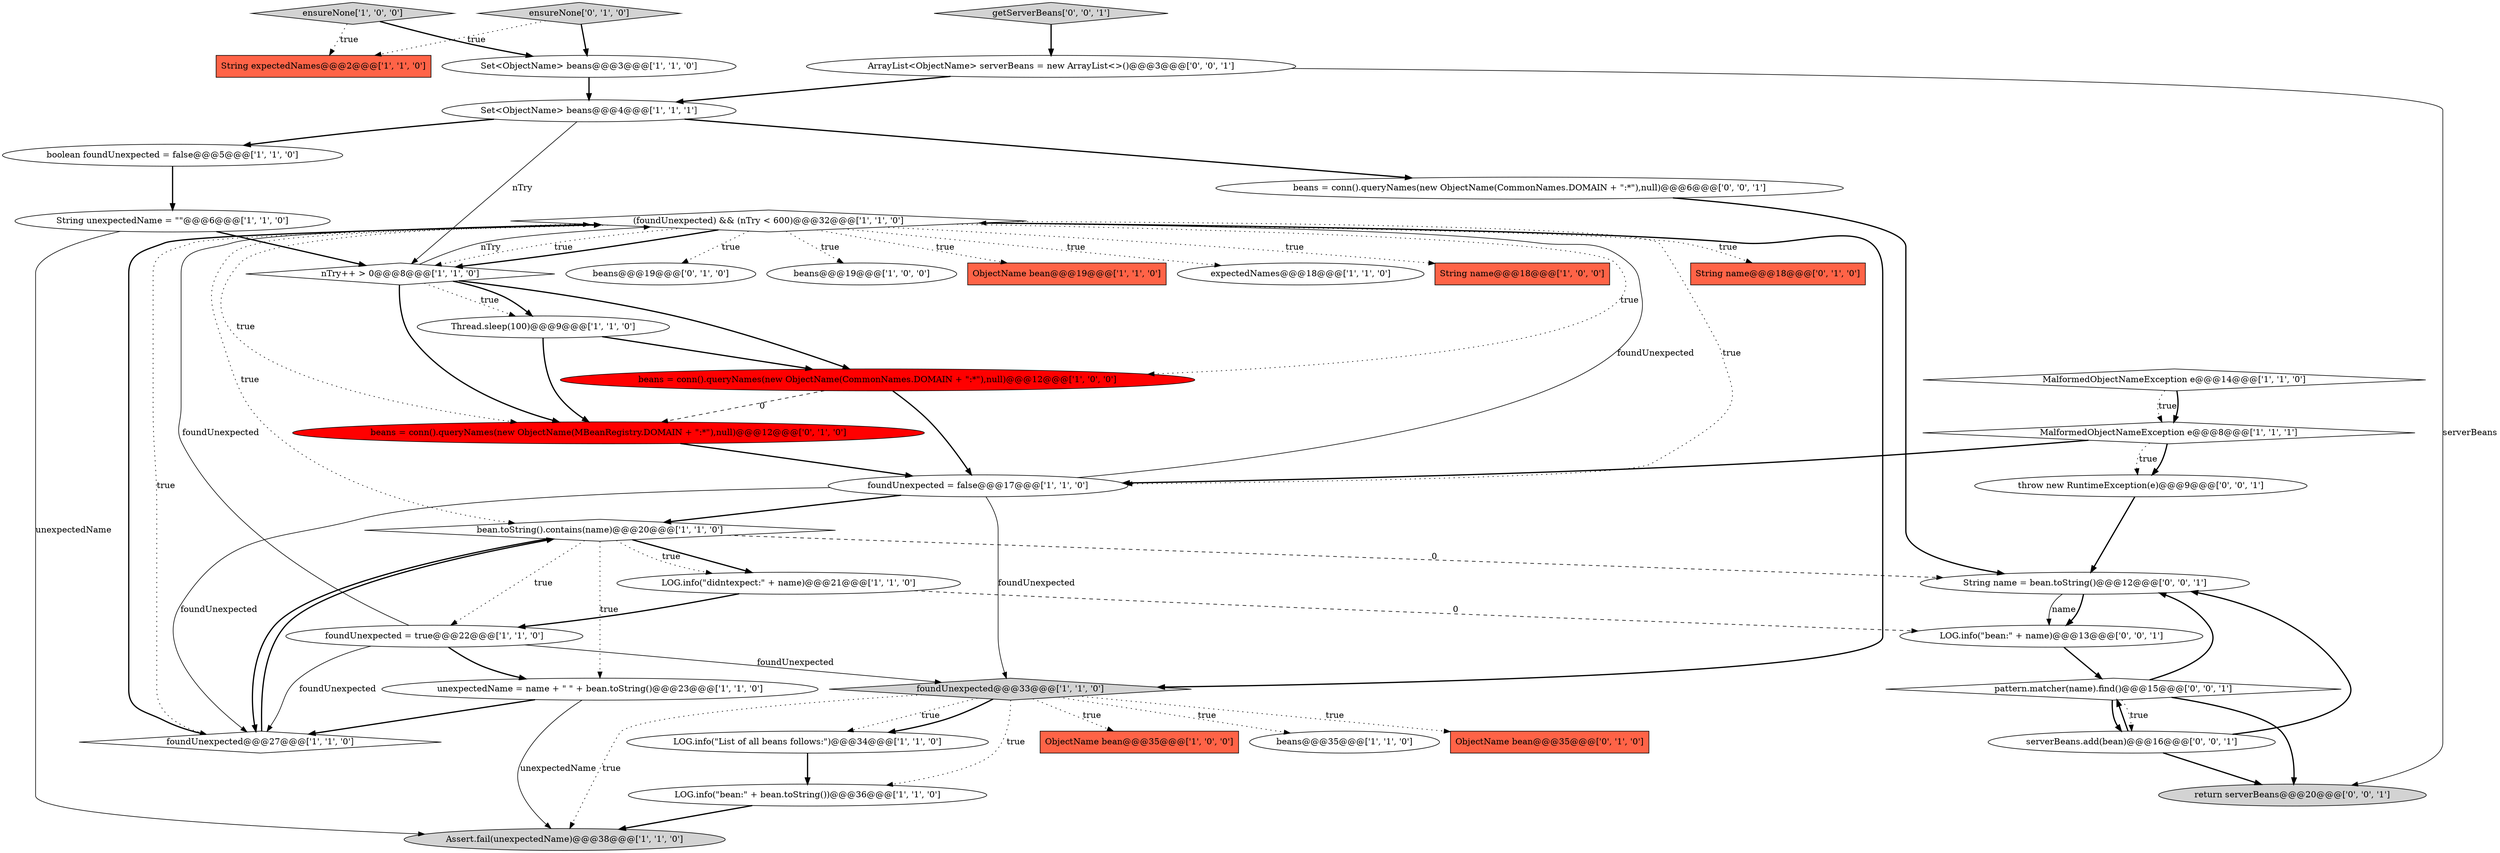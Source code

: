 digraph {
31 [style = filled, label = "String name@@@18@@@['0', '1', '0']", fillcolor = tomato, shape = box image = "AAA0AAABBB2BBB"];
2 [style = filled, label = "foundUnexpected@@@33@@@['1', '1', '0']", fillcolor = lightgray, shape = diamond image = "AAA0AAABBB1BBB"];
28 [style = filled, label = "beans@@@19@@@['0', '1', '0']", fillcolor = white, shape = ellipse image = "AAA0AAABBB2BBB"];
14 [style = filled, label = "foundUnexpected = false@@@17@@@['1', '1', '0']", fillcolor = white, shape = ellipse image = "AAA0AAABBB1BBB"];
12 [style = filled, label = "(foundUnexpected) && (nTry < 600)@@@32@@@['1', '1', '0']", fillcolor = white, shape = diamond image = "AAA0AAABBB1BBB"];
19 [style = filled, label = "foundUnexpected = true@@@22@@@['1', '1', '0']", fillcolor = white, shape = ellipse image = "AAA0AAABBB1BBB"];
3 [style = filled, label = "nTry++ > 0@@@8@@@['1', '1', '0']", fillcolor = white, shape = diamond image = "AAA0AAABBB1BBB"];
4 [style = filled, label = "beans@@@19@@@['1', '0', '0']", fillcolor = white, shape = ellipse image = "AAA0AAABBB1BBB"];
6 [style = filled, label = "foundUnexpected@@@27@@@['1', '1', '0']", fillcolor = white, shape = diamond image = "AAA0AAABBB1BBB"];
9 [style = filled, label = "beans = conn().queryNames(new ObjectName(CommonNames.DOMAIN + \":*\"),null)@@@12@@@['1', '0', '0']", fillcolor = red, shape = ellipse image = "AAA1AAABBB1BBB"];
27 [style = filled, label = "ObjectName bean@@@19@@@['1', '1', '0']", fillcolor = tomato, shape = box image = "AAA0AAABBB1BBB"];
36 [style = filled, label = "throw new RuntimeException(e)@@@9@@@['0', '0', '1']", fillcolor = white, shape = ellipse image = "AAA0AAABBB3BBB"];
20 [style = filled, label = "LOG.info(\"bean:\" + bean.toString())@@@36@@@['1', '1', '0']", fillcolor = white, shape = ellipse image = "AAA0AAABBB1BBB"];
5 [style = filled, label = "ObjectName bean@@@35@@@['1', '0', '0']", fillcolor = tomato, shape = box image = "AAA0AAABBB1BBB"];
26 [style = filled, label = "expectedNames@@@18@@@['1', '1', '0']", fillcolor = white, shape = ellipse image = "AAA0AAABBB1BBB"];
13 [style = filled, label = "Assert.fail(unexpectedName)@@@38@@@['1', '1', '0']", fillcolor = lightgray, shape = ellipse image = "AAA0AAABBB1BBB"];
39 [style = filled, label = "String name = bean.toString()@@@12@@@['0', '0', '1']", fillcolor = white, shape = ellipse image = "AAA0AAABBB3BBB"];
7 [style = filled, label = "LOG.info(\"List of all beans follows:\")@@@34@@@['1', '1', '0']", fillcolor = white, shape = ellipse image = "AAA0AAABBB1BBB"];
40 [style = filled, label = "LOG.info(\"bean:\" + name)@@@13@@@['0', '0', '1']", fillcolor = white, shape = ellipse image = "AAA0AAABBB3BBB"];
34 [style = filled, label = "pattern.matcher(name).find()@@@15@@@['0', '0', '1']", fillcolor = white, shape = diamond image = "AAA0AAABBB3BBB"];
10 [style = filled, label = "beans@@@35@@@['1', '1', '0']", fillcolor = white, shape = ellipse image = "AAA0AAABBB1BBB"];
41 [style = filled, label = "getServerBeans['0', '0', '1']", fillcolor = lightgray, shape = diamond image = "AAA0AAABBB3BBB"];
25 [style = filled, label = "Set<ObjectName> beans@@@3@@@['1', '1', '0']", fillcolor = white, shape = ellipse image = "AAA0AAABBB1BBB"];
11 [style = filled, label = "MalformedObjectNameException e@@@8@@@['1', '1', '1']", fillcolor = white, shape = diamond image = "AAA0AAABBB1BBB"];
24 [style = filled, label = "String expectedNames@@@2@@@['1', '1', '0']", fillcolor = tomato, shape = box image = "AAA0AAABBB1BBB"];
15 [style = filled, label = "unexpectedName = name + \" \" + bean.toString()@@@23@@@['1', '1', '0']", fillcolor = white, shape = ellipse image = "AAA0AAABBB1BBB"];
16 [style = filled, label = "boolean foundUnexpected = false@@@5@@@['1', '1', '0']", fillcolor = white, shape = ellipse image = "AAA0AAABBB1BBB"];
18 [style = filled, label = "Set<ObjectName> beans@@@4@@@['1', '1', '1']", fillcolor = white, shape = ellipse image = "AAA0AAABBB1BBB"];
29 [style = filled, label = "ObjectName bean@@@35@@@['0', '1', '0']", fillcolor = tomato, shape = box image = "AAA0AAABBB2BBB"];
33 [style = filled, label = "ArrayList<ObjectName> serverBeans = new ArrayList<>()@@@3@@@['0', '0', '1']", fillcolor = white, shape = ellipse image = "AAA0AAABBB3BBB"];
21 [style = filled, label = "Thread.sleep(100)@@@9@@@['1', '1', '0']", fillcolor = white, shape = ellipse image = "AAA0AAABBB1BBB"];
35 [style = filled, label = "serverBeans.add(bean)@@@16@@@['0', '0', '1']", fillcolor = white, shape = ellipse image = "AAA0AAABBB3BBB"];
37 [style = filled, label = "return serverBeans@@@20@@@['0', '0', '1']", fillcolor = lightgray, shape = ellipse image = "AAA0AAABBB3BBB"];
0 [style = filled, label = "ensureNone['1', '0', '0']", fillcolor = lightgray, shape = diamond image = "AAA0AAABBB1BBB"];
1 [style = filled, label = "MalformedObjectNameException e@@@14@@@['1', '1', '0']", fillcolor = white, shape = diamond image = "AAA0AAABBB1BBB"];
17 [style = filled, label = "LOG.info(\"didntexpect:\" + name)@@@21@@@['1', '1', '0']", fillcolor = white, shape = ellipse image = "AAA0AAABBB1BBB"];
22 [style = filled, label = "String name@@@18@@@['1', '0', '0']", fillcolor = tomato, shape = box image = "AAA0AAABBB1BBB"];
8 [style = filled, label = "String unexpectedName = \"\"@@@6@@@['1', '1', '0']", fillcolor = white, shape = ellipse image = "AAA0AAABBB1BBB"];
23 [style = filled, label = "bean.toString().contains(name)@@@20@@@['1', '1', '0']", fillcolor = white, shape = diamond image = "AAA0AAABBB1BBB"];
38 [style = filled, label = "beans = conn().queryNames(new ObjectName(CommonNames.DOMAIN + \":*\"),null)@@@6@@@['0', '0', '1']", fillcolor = white, shape = ellipse image = "AAA0AAABBB3BBB"];
32 [style = filled, label = "ensureNone['0', '1', '0']", fillcolor = lightgray, shape = diamond image = "AAA0AAABBB2BBB"];
30 [style = filled, label = "beans = conn().queryNames(new ObjectName(MBeanRegistry.DOMAIN + \":*\"),null)@@@12@@@['0', '1', '0']", fillcolor = red, shape = ellipse image = "AAA1AAABBB2BBB"];
18->38 [style = bold, label=""];
19->2 [style = solid, label="foundUnexpected"];
2->20 [style = dotted, label="true"];
12->3 [style = dotted, label="true"];
20->13 [style = bold, label=""];
12->31 [style = dotted, label="true"];
32->24 [style = dotted, label="true"];
12->23 [style = dotted, label="true"];
16->8 [style = bold, label=""];
2->29 [style = dotted, label="true"];
11->14 [style = bold, label=""];
6->23 [style = bold, label=""];
17->40 [style = dashed, label="0"];
1->11 [style = dotted, label="true"];
8->3 [style = bold, label=""];
35->39 [style = bold, label=""];
25->18 [style = bold, label=""];
14->2 [style = solid, label="foundUnexpected"];
14->6 [style = solid, label="foundUnexpected"];
19->6 [style = solid, label="foundUnexpected"];
15->6 [style = bold, label=""];
15->13 [style = solid, label="unexpectedName"];
40->34 [style = bold, label=""];
7->20 [style = bold, label=""];
21->30 [style = bold, label=""];
23->19 [style = dotted, label="true"];
3->12 [style = solid, label="nTry"];
38->39 [style = bold, label=""];
11->36 [style = bold, label=""];
17->19 [style = bold, label=""];
36->39 [style = bold, label=""];
39->40 [style = solid, label="name"];
12->30 [style = dotted, label="true"];
1->11 [style = bold, label=""];
12->28 [style = dotted, label="true"];
12->26 [style = dotted, label="true"];
3->9 [style = bold, label=""];
12->14 [style = dotted, label="true"];
12->27 [style = dotted, label="true"];
12->2 [style = bold, label=""];
18->16 [style = bold, label=""];
21->9 [style = bold, label=""];
12->22 [style = dotted, label="true"];
14->23 [style = bold, label=""];
33->18 [style = bold, label=""];
34->37 [style = bold, label=""];
35->37 [style = bold, label=""];
0->25 [style = bold, label=""];
33->37 [style = solid, label="serverBeans"];
3->21 [style = dotted, label="true"];
39->40 [style = bold, label=""];
12->6 [style = dotted, label="true"];
23->6 [style = bold, label=""];
2->7 [style = dotted, label="true"];
34->39 [style = bold, label=""];
0->24 [style = dotted, label="true"];
32->25 [style = bold, label=""];
34->35 [style = dotted, label="true"];
23->39 [style = dashed, label="0"];
9->14 [style = bold, label=""];
30->14 [style = bold, label=""];
18->3 [style = solid, label="nTry"];
3->21 [style = bold, label=""];
23->17 [style = bold, label=""];
19->12 [style = solid, label="foundUnexpected"];
14->12 [style = solid, label="foundUnexpected"];
12->3 [style = bold, label=""];
23->15 [style = dotted, label="true"];
34->35 [style = bold, label=""];
2->7 [style = bold, label=""];
41->33 [style = bold, label=""];
19->15 [style = bold, label=""];
35->34 [style = bold, label=""];
23->17 [style = dotted, label="true"];
12->4 [style = dotted, label="true"];
2->5 [style = dotted, label="true"];
3->30 [style = bold, label=""];
8->13 [style = solid, label="unexpectedName"];
9->30 [style = dashed, label="0"];
2->13 [style = dotted, label="true"];
11->36 [style = dotted, label="true"];
2->10 [style = dotted, label="true"];
12->9 [style = dotted, label="true"];
6->12 [style = bold, label=""];
}
